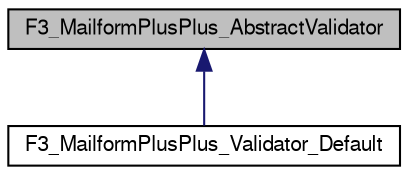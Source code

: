 digraph G
{
  edge [fontname="FreeSans",fontsize="10",labelfontname="FreeSans",labelfontsize="10"];
  node [fontname="FreeSans",fontsize="10",shape=record];
  Node1 [label="F3_MailformPlusPlus_AbstractValidator",height=0.2,width=0.4,color="black", fillcolor="grey75", style="filled" fontcolor="black"];
  Node1 -> Node2 [dir=back,color="midnightblue",fontsize="10",style="solid",fontname="FreeSans"];
  Node2 [label="F3_MailformPlusPlus_Validator_Default",height=0.2,width=0.4,color="black", fillcolor="white", style="filled",URL="$d2/d49/class_f3___mailform_plus_plus___validator___default.html"];
}
